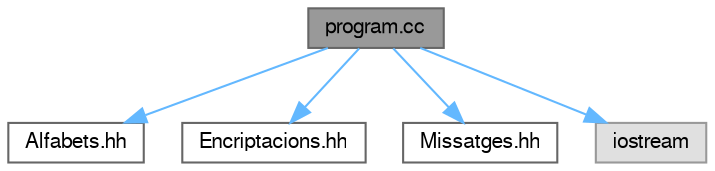 digraph "program.cc"
{
 // LATEX_PDF_SIZE
  bgcolor="transparent";
  edge [fontname=FreeSans,fontsize=10,labelfontname=FreeSans,labelfontsize=10];
  node [fontname=FreeSans,fontsize=10,shape=box,height=0.2,width=0.4];
  Node1 [label="program.cc",height=0.2,width=0.4,color="gray40", fillcolor="grey60", style="filled", fontcolor="black",tooltip="La parte principal de programa con la gestión de la input de los comandos."];
  Node1 -> Node2 [color="steelblue1",style="solid"];
  Node2 [label="Alfabets.hh",height=0.2,width=0.4,color="grey40", fillcolor="white", style="filled",URL="$_alfabets_8hh.html",tooltip="Especificacion de los Alfabetos."];
  Node1 -> Node3 [color="steelblue1",style="solid"];
  Node3 [label="Encriptacions.hh",height=0.2,width=0.4,color="grey40", fillcolor="white", style="filled",URL="$_encriptacions_8hh.html",tooltip="Especificacion de los metodos de encriptacion."];
  Node1 -> Node4 [color="steelblue1",style="solid"];
  Node4 [label="Missatges.hh",height=0.2,width=0.4,color="grey40", fillcolor="white", style="filled",URL="$_missatges_8hh.html",tooltip="Especificacion del conjunto de Mensajes."];
  Node1 -> Node5 [color="steelblue1",style="solid"];
  Node5 [label="iostream",height=0.2,width=0.4,color="grey60", fillcolor="#E0E0E0", style="filled",tooltip=" "];
}
